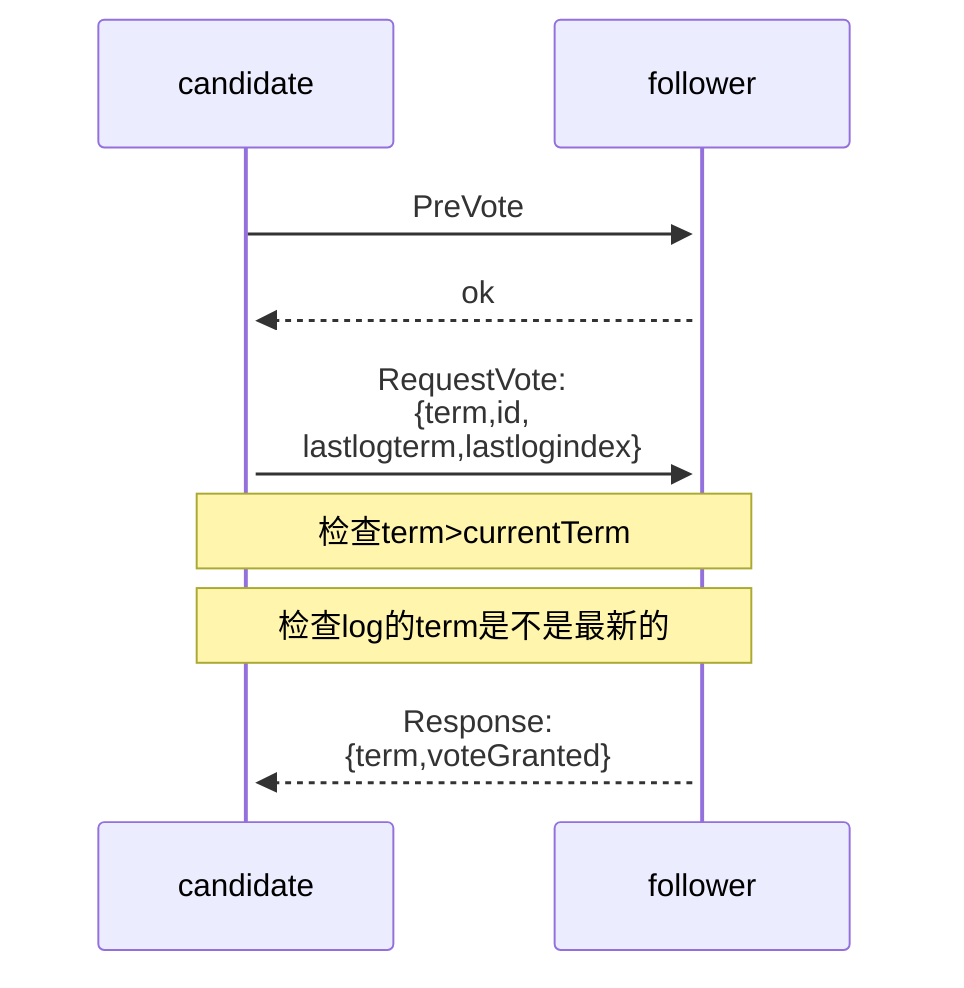 sequenceDiagram
    candidate->>+follower: PreVote
    follower-->>+candidate: ok
    candidate->>+follower: RequestVote:<br>{term,id,<br>lastlogterm,lastlogindex}
    Note over candidate,follower: 检查term>currentTerm
    Note over candidate,follower: 检查log的term是不是最新的
    follower-->>+candidate: Response:<br>{term,voteGranted}